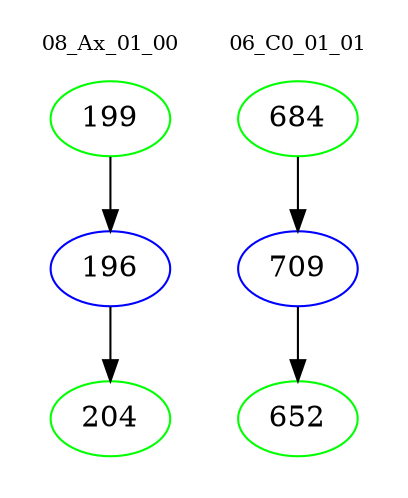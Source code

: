 digraph{
subgraph cluster_0 {
color = white
label = "08_Ax_01_00";
fontsize=10;
T0_199 [label="199", color="green"]
T0_199 -> T0_196 [color="black"]
T0_196 [label="196", color="blue"]
T0_196 -> T0_204 [color="black"]
T0_204 [label="204", color="green"]
}
subgraph cluster_1 {
color = white
label = "06_C0_01_01";
fontsize=10;
T1_684 [label="684", color="green"]
T1_684 -> T1_709 [color="black"]
T1_709 [label="709", color="blue"]
T1_709 -> T1_652 [color="black"]
T1_652 [label="652", color="green"]
}
}
